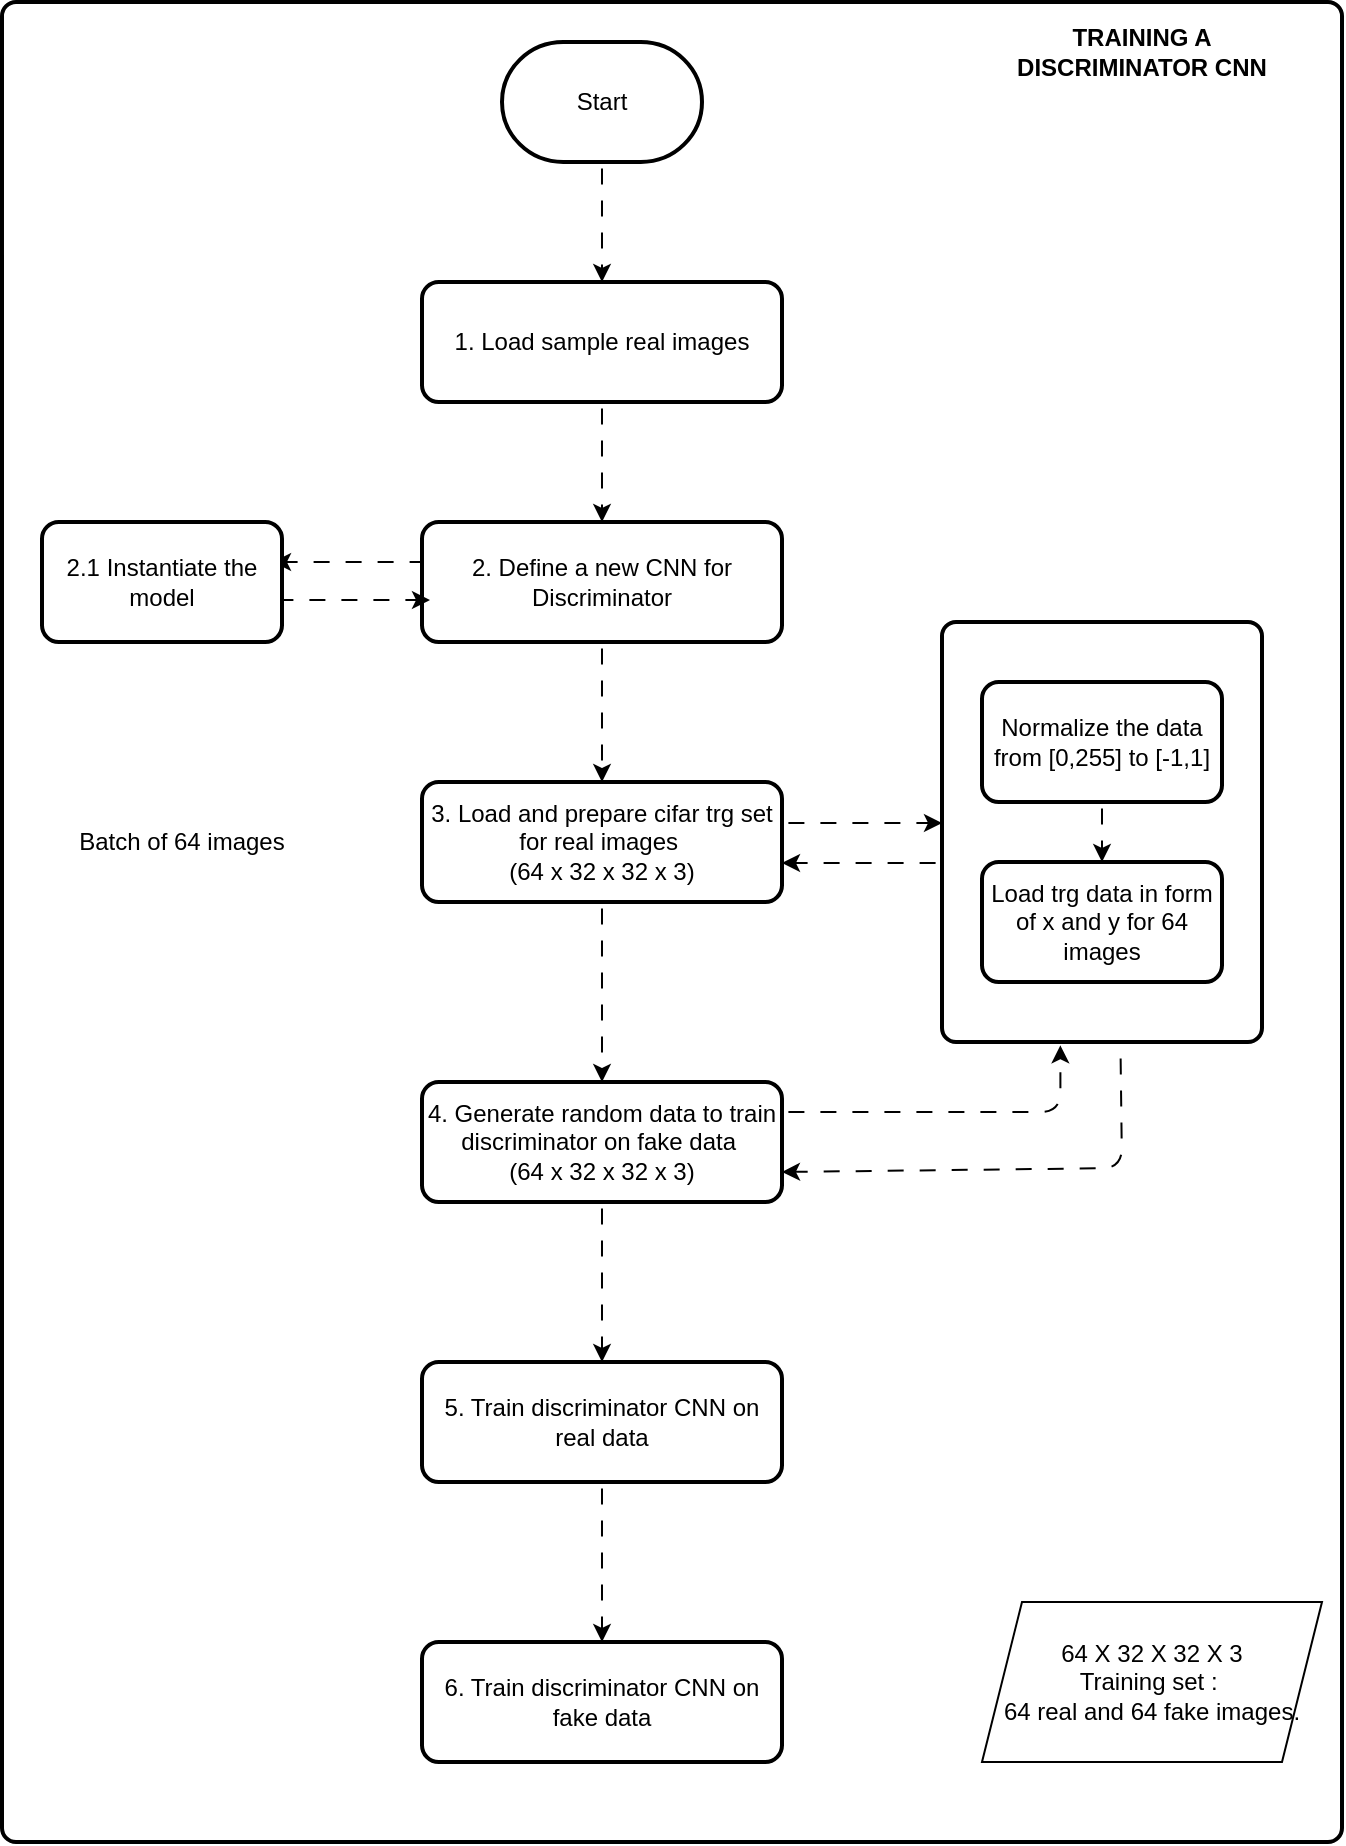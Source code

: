 <mxfile>
    <diagram id="3DxCPgkRJ_6D2MlnwSE6" name="Page-1">
        <mxGraphModel dx="856" dy="659" grid="1" gridSize="10" guides="1" tooltips="1" connect="1" arrows="1" fold="1" page="1" pageScale="1" pageWidth="850" pageHeight="1100" math="0" shadow="0">
            <root>
                <mxCell id="0"/>
                <mxCell id="1" parent="0"/>
                <mxCell id="2" value="" style="group" vertex="1" connectable="0" parent="1">
                    <mxGeometry x="70" y="350" width="670" height="920" as="geometry"/>
                </mxCell>
                <mxCell id="3" value="" style="rounded=1;whiteSpace=wrap;html=1;absoluteArcSize=1;arcSize=14;strokeWidth=2;" vertex="1" parent="2">
                    <mxGeometry width="670" height="920" as="geometry"/>
                </mxCell>
                <mxCell id="4" style="edgeStyle=none;html=1;entryX=0.5;entryY=0;entryDx=0;entryDy=0;flowAnimation=1;" edge="1" parent="2" source="5" target="7">
                    <mxGeometry relative="1" as="geometry">
                        <mxPoint x="275.5" y="50" as="targetPoint"/>
                    </mxGeometry>
                </mxCell>
                <mxCell id="5" value="Start" style="strokeWidth=2;html=1;shape=mxgraph.flowchart.terminator;whiteSpace=wrap;" vertex="1" parent="2">
                    <mxGeometry x="250" y="20" width="100" height="60" as="geometry"/>
                </mxCell>
                <mxCell id="6" value="" style="edgeStyle=none;html=1;flowAnimation=1;" edge="1" parent="2" source="7" target="10">
                    <mxGeometry relative="1" as="geometry"/>
                </mxCell>
                <mxCell id="7" value="1. Load sample real images" style="rounded=1;whiteSpace=wrap;html=1;arcSize=14;strokeWidth=2;resizeWidth=0;" vertex="1" parent="2">
                    <mxGeometry x="210" y="140" width="180" height="60" as="geometry"/>
                </mxCell>
                <mxCell id="8" value="" style="edgeStyle=none;html=1;flowAnimation=1;" edge="1" parent="2" source="10" target="13">
                    <mxGeometry relative="1" as="geometry"/>
                </mxCell>
                <mxCell id="9" value="" style="edgeStyle=none;html=1;flowAnimation=1;" edge="1" parent="2">
                    <mxGeometry relative="1" as="geometry">
                        <mxPoint x="215" y="280" as="sourcePoint"/>
                        <mxPoint x="135.5" y="280" as="targetPoint"/>
                    </mxGeometry>
                </mxCell>
                <mxCell id="10" value="2. Define a new CNN for Discriminator" style="whiteSpace=wrap;html=1;rounded=1;arcSize=14;strokeWidth=2;resizeWidth=0;" vertex="1" parent="2">
                    <mxGeometry x="210" y="260" width="180" height="60" as="geometry"/>
                </mxCell>
                <mxCell id="11" value="" style="edgeStyle=none;html=1;flowAnimation=1;" edge="1" parent="2" source="13" target="16">
                    <mxGeometry relative="1" as="geometry"/>
                </mxCell>
                <mxCell id="12" value="" style="edgeStyle=none;html=1;flowAnimation=1;" edge="1" parent="2">
                    <mxGeometry relative="1" as="geometry">
                        <mxPoint x="390" y="410.5" as="sourcePoint"/>
                        <mxPoint x="470" y="410.5" as="targetPoint"/>
                    </mxGeometry>
                </mxCell>
                <mxCell id="13" value="3. Load and prepare cifar trg set for real images&amp;nbsp;&lt;div&gt;(64 x 32 x 32 x 3)&lt;/div&gt;" style="whiteSpace=wrap;html=1;rounded=1;arcSize=14;strokeWidth=2;resizeWidth=0;" vertex="1" parent="2">
                    <mxGeometry x="210" y="390" width="180" height="60" as="geometry"/>
                </mxCell>
                <mxCell id="14" style="edgeStyle=orthogonalEdgeStyle;html=1;exitX=1;exitY=0.25;exitDx=0;exitDy=0;entryX=0.37;entryY=1.008;entryDx=0;entryDy=0;entryPerimeter=0;flowAnimation=1;" edge="1" parent="2" source="16" target="21">
                    <mxGeometry relative="1" as="geometry">
                        <mxPoint x="500" y="560" as="targetPoint"/>
                    </mxGeometry>
                </mxCell>
                <mxCell id="15" value="" style="edgeStyle=none;html=1;flowAnimation=1;" edge="1" parent="2" source="16" target="27">
                    <mxGeometry relative="1" as="geometry"/>
                </mxCell>
                <mxCell id="16" value="4. Generate random data to train discriminator on fake data&amp;nbsp;&lt;div&gt;(64 x 32 x 32 x 3)&lt;/div&gt;" style="whiteSpace=wrap;html=1;rounded=1;arcSize=14;strokeWidth=2;resizeWidth=0;" vertex="1" parent="2">
                    <mxGeometry x="210" y="540" width="180" height="60" as="geometry"/>
                </mxCell>
                <mxCell id="17" style="edgeStyle=none;html=1;entryX=0;entryY=0.5;entryDx=0;entryDy=0;flowAnimation=1;" edge="1" parent="2">
                    <mxGeometry relative="1" as="geometry">
                        <mxPoint x="134.5" y="299" as="sourcePoint"/>
                        <mxPoint x="214" y="299" as="targetPoint"/>
                    </mxGeometry>
                </mxCell>
                <mxCell id="18" value="2.1 Instantiate the model" style="whiteSpace=wrap;html=1;rounded=1;arcSize=14;strokeWidth=2;" vertex="1" parent="2">
                    <mxGeometry x="20" y="260" width="120" height="60" as="geometry"/>
                </mxCell>
                <mxCell id="19" style="edgeStyle=none;html=1;entryX=1;entryY=0.5;entryDx=0;entryDy=0;flowAnimation=1;" edge="1" parent="2">
                    <mxGeometry relative="1" as="geometry">
                        <mxPoint x="470" y="430.5" as="sourcePoint"/>
                        <mxPoint x="390" y="430.5" as="targetPoint"/>
                    </mxGeometry>
                </mxCell>
                <mxCell id="20" value="" style="group" vertex="1" connectable="0" parent="2">
                    <mxGeometry x="470" y="310" width="160" height="210" as="geometry"/>
                </mxCell>
                <mxCell id="21" value="" style="rounded=1;whiteSpace=wrap;html=1;absoluteArcSize=1;arcSize=14;strokeWidth=2;" vertex="1" parent="20">
                    <mxGeometry width="160" height="210" as="geometry"/>
                </mxCell>
                <mxCell id="22" value="" style="edgeStyle=none;html=1;flowAnimation=1;" edge="1" parent="20" source="23" target="24">
                    <mxGeometry relative="1" as="geometry"/>
                </mxCell>
                <mxCell id="23" value="Normalize the data from [0,255] to [-1,1]" style="whiteSpace=wrap;html=1;rounded=1;arcSize=14;strokeWidth=2;" vertex="1" parent="20">
                    <mxGeometry x="20" y="30" width="120" height="60" as="geometry"/>
                </mxCell>
                <mxCell id="24" value="Load trg data in form of x and y for 64 images" style="whiteSpace=wrap;html=1;rounded=1;arcSize=14;strokeWidth=2;" vertex="1" parent="20">
                    <mxGeometry x="20" y="120" width="120" height="60" as="geometry"/>
                </mxCell>
                <mxCell id="25" style="edgeStyle=none;html=1;exitX=0.558;exitY=1.01;exitDx=0;exitDy=0;flowAnimation=1;exitPerimeter=0;entryX=1;entryY=0.75;entryDx=0;entryDy=0;" edge="1" parent="2" target="16">
                    <mxGeometry relative="1" as="geometry">
                        <mxPoint x="390" y="583" as="targetPoint"/>
                        <Array as="points">
                            <mxPoint x="560" y="583"/>
                        </Array>
                        <mxPoint x="559.28" y="525.1" as="sourcePoint"/>
                    </mxGeometry>
                </mxCell>
                <mxCell id="26" value="" style="edgeStyle=none;html=1;flowAnimation=1;" edge="1" parent="2" source="27" target="28">
                    <mxGeometry relative="1" as="geometry"/>
                </mxCell>
                <mxCell id="27" value="5. Train discriminator CNN on real data" style="whiteSpace=wrap;html=1;rounded=1;arcSize=14;strokeWidth=2;resizeWidth=0;" vertex="1" parent="2">
                    <mxGeometry x="210" y="680" width="180" height="60" as="geometry"/>
                </mxCell>
                <mxCell id="28" value="6. Train discriminator CNN on fake data" style="whiteSpace=wrap;html=1;rounded=1;arcSize=14;strokeWidth=2;" vertex="1" parent="2">
                    <mxGeometry x="210" y="820" width="180" height="60" as="geometry"/>
                </mxCell>
                <mxCell id="29" value="TRAINING A DISCRIMINATOR CNN" style="text;html=1;align=center;verticalAlign=middle;whiteSpace=wrap;rounded=0;fontStyle=1" vertex="1" parent="2">
                    <mxGeometry x="490" y="10" width="160" height="30" as="geometry"/>
                </mxCell>
                <mxCell id="30" value="Batch of 64 images" style="text;html=1;align=center;verticalAlign=middle;whiteSpace=wrap;rounded=0;" vertex="1" parent="2">
                    <mxGeometry x="10" y="397.5" width="160" height="45" as="geometry"/>
                </mxCell>
                <mxCell id="31" value="64 X 32 X 32 X 3&lt;div&gt;Training set :&amp;nbsp;&lt;/div&gt;&lt;div&gt;64 real and 64 fake images.&lt;/div&gt;" style="shape=parallelogram;perimeter=parallelogramPerimeter;whiteSpace=wrap;html=1;fixedSize=1;" vertex="1" parent="2">
                    <mxGeometry x="490" y="800" width="170" height="80" as="geometry"/>
                </mxCell>
            </root>
        </mxGraphModel>
    </diagram>
</mxfile>